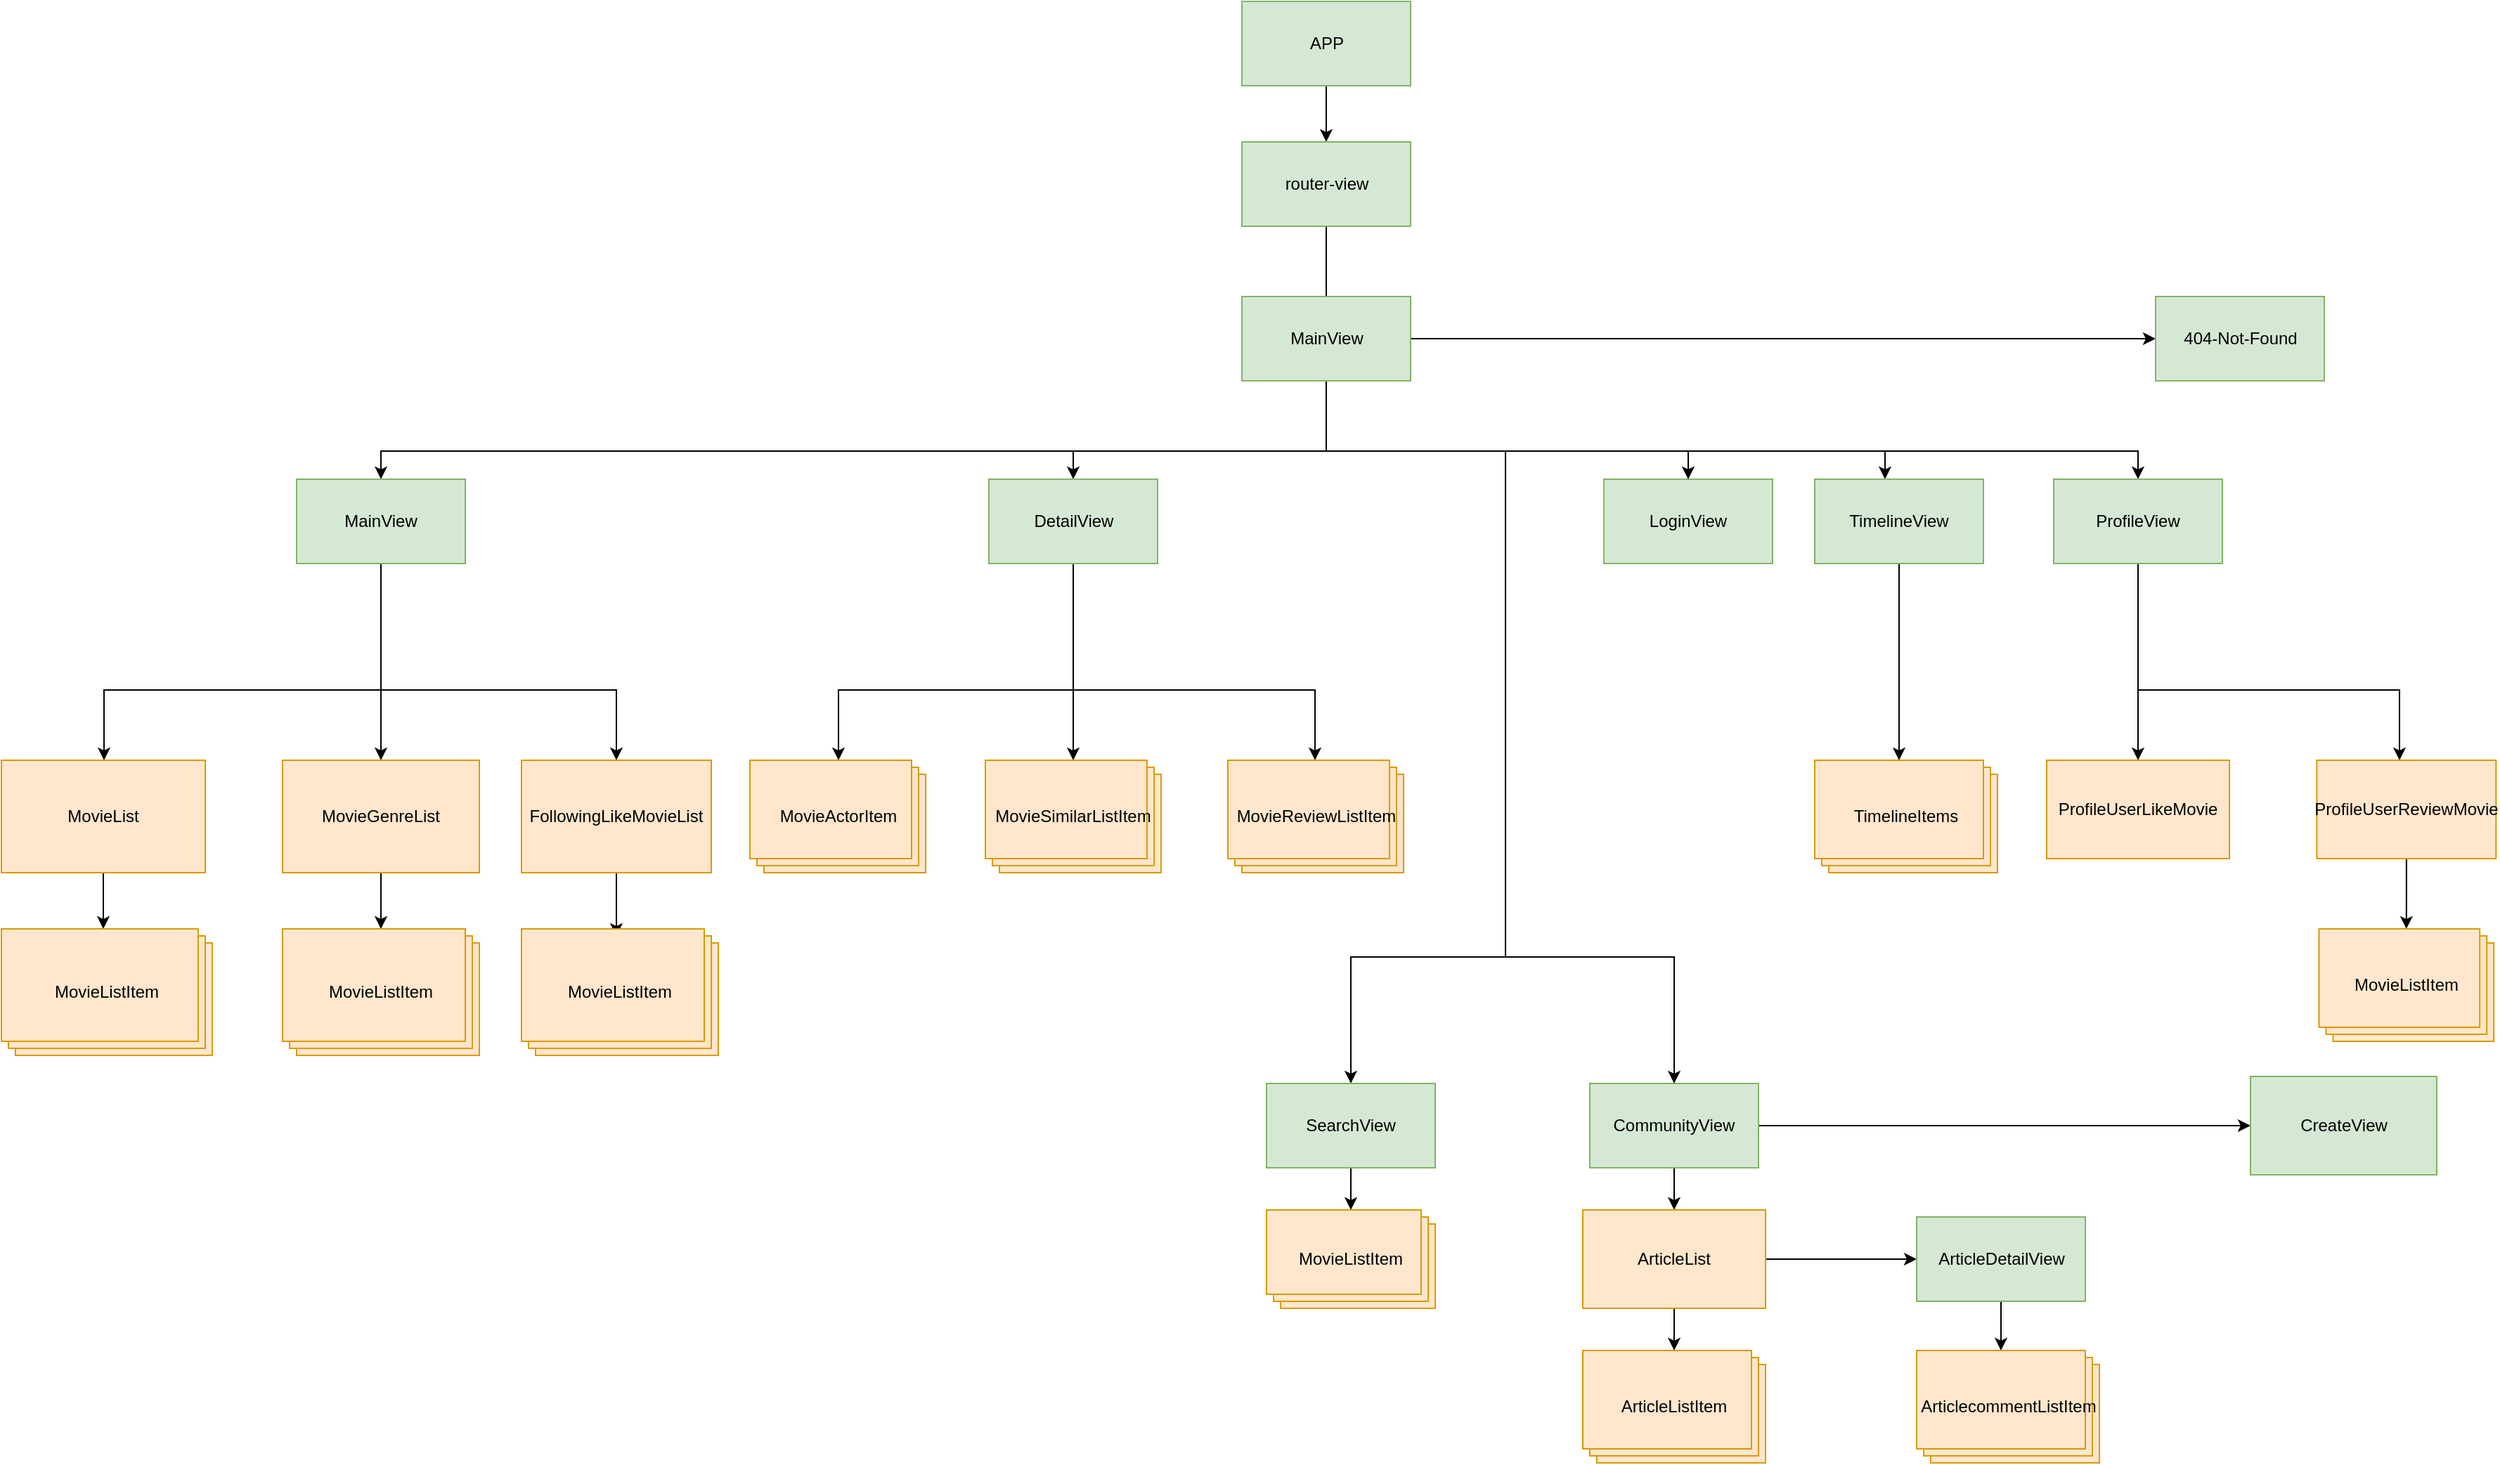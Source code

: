 <mxfile version="20.5.3" type="github">
  <diagram id="prtHgNgQTEPvFCAcTncT" name="Page-1">
    <mxGraphModel dx="2003" dy="1268" grid="1" gridSize="10" guides="1" tooltips="1" connect="1" arrows="1" fold="1" page="1" pageScale="1" pageWidth="980" pageHeight="1390" math="0" shadow="0">
      <root>
        <mxCell id="0" />
        <mxCell id="1" parent="0" />
        <mxCell id="6QzcaGz9S-YZrrsxXRJN-16" style="edgeStyle=orthogonalEdgeStyle;rounded=0;orthogonalLoop=1;jettySize=auto;html=1;exitX=0.5;exitY=1;exitDx=0;exitDy=0;" parent="1" source="6QzcaGz9S-YZrrsxXRJN-7" target="6QzcaGz9S-YZrrsxXRJN-15" edge="1">
          <mxGeometry relative="1" as="geometry" />
        </mxCell>
        <UserObject label="APP" treeRoot="1" id="6QzcaGz9S-YZrrsxXRJN-7">
          <mxCell style="whiteSpace=wrap;html=1;align=center;treeFolding=1;treeMoving=1;newEdgeStyle={&quot;edgeStyle&quot;:&quot;elbowEdgeStyle&quot;,&quot;startArrow&quot;:&quot;none&quot;,&quot;endArrow&quot;:&quot;none&quot;};fillColor=#d5e8d4;strokeColor=#82b366;" parent="1" vertex="1">
            <mxGeometry x="902.5" y="80" width="120" height="60" as="geometry" />
          </mxCell>
        </UserObject>
        <mxCell id="6QzcaGz9S-YZrrsxXRJN-18" style="edgeStyle=orthogonalEdgeStyle;rounded=0;orthogonalLoop=1;jettySize=auto;html=1;" parent="1" source="6QzcaGz9S-YZrrsxXRJN-15" target="6QzcaGz9S-YZrrsxXRJN-17" edge="1">
          <mxGeometry relative="1" as="geometry">
            <Array as="points">
              <mxPoint x="963" y="400" />
              <mxPoint x="290" y="400" />
            </Array>
          </mxGeometry>
        </mxCell>
        <mxCell id="6QzcaGz9S-YZrrsxXRJN-58" style="edgeStyle=orthogonalEdgeStyle;rounded=0;orthogonalLoop=1;jettySize=auto;html=1;" parent="1" source="6QzcaGz9S-YZrrsxXRJN-15" target="6QzcaGz9S-YZrrsxXRJN-57" edge="1">
          <mxGeometry relative="1" as="geometry">
            <Array as="points">
              <mxPoint x="962" y="400" />
              <mxPoint x="1540" y="400" />
            </Array>
          </mxGeometry>
        </mxCell>
        <mxCell id="6QzcaGz9S-YZrrsxXRJN-92" style="edgeStyle=orthogonalEdgeStyle;rounded=0;orthogonalLoop=1;jettySize=auto;html=1;entryX=0;entryY=0.5;entryDx=0;entryDy=0;startArrow=none;" parent="1" source="XX8KxOLf1T6mspPhm48e-7" target="6QzcaGz9S-YZrrsxXRJN-91" edge="1">
          <mxGeometry relative="1" as="geometry">
            <mxPoint x="1612.5" y="420" as="targetPoint" />
            <Array as="points">
              <mxPoint x="1490" y="320" />
              <mxPoint x="1490" y="320" />
            </Array>
          </mxGeometry>
        </mxCell>
        <mxCell id="XX8KxOLf1T6mspPhm48e-5" style="edgeStyle=orthogonalEdgeStyle;rounded=0;orthogonalLoop=1;jettySize=auto;html=1;" edge="1" parent="1" source="6QzcaGz9S-YZrrsxXRJN-15" target="6QzcaGz9S-YZrrsxXRJN-42">
          <mxGeometry relative="1" as="geometry">
            <Array as="points">
              <mxPoint x="962.5" y="400" />
              <mxPoint x="782.5" y="400" />
            </Array>
          </mxGeometry>
        </mxCell>
        <UserObject label="router-view" treeRoot="1" id="6QzcaGz9S-YZrrsxXRJN-15">
          <mxCell style="whiteSpace=wrap;html=1;align=center;treeFolding=1;treeMoving=1;newEdgeStyle={&quot;edgeStyle&quot;:&quot;elbowEdgeStyle&quot;,&quot;startArrow&quot;:&quot;none&quot;,&quot;endArrow&quot;:&quot;none&quot;};fillColor=#d5e8d4;strokeColor=#82b366;" parent="1" vertex="1">
            <mxGeometry x="902.5" y="180" width="120" height="60" as="geometry" />
          </mxCell>
        </UserObject>
        <mxCell id="XX8KxOLf1T6mspPhm48e-24" style="edgeStyle=orthogonalEdgeStyle;rounded=0;orthogonalLoop=1;jettySize=auto;html=1;" edge="1" parent="1" source="6QzcaGz9S-YZrrsxXRJN-17">
          <mxGeometry relative="1" as="geometry">
            <mxPoint x="290" y="620.0" as="targetPoint" />
          </mxGeometry>
        </mxCell>
        <mxCell id="XX8KxOLf1T6mspPhm48e-25" style="edgeStyle=orthogonalEdgeStyle;rounded=0;orthogonalLoop=1;jettySize=auto;html=1;" edge="1" parent="1" source="6QzcaGz9S-YZrrsxXRJN-17" target="6QzcaGz9S-YZrrsxXRJN-23">
          <mxGeometry relative="1" as="geometry">
            <Array as="points">
              <mxPoint x="290" y="570" />
              <mxPoint x="93" y="570" />
            </Array>
          </mxGeometry>
        </mxCell>
        <mxCell id="XX8KxOLf1T6mspPhm48e-26" style="edgeStyle=orthogonalEdgeStyle;rounded=0;orthogonalLoop=1;jettySize=auto;html=1;entryX=0.5;entryY=0;entryDx=0;entryDy=0;" edge="1" parent="1" source="6QzcaGz9S-YZrrsxXRJN-17" target="6QzcaGz9S-YZrrsxXRJN-31">
          <mxGeometry relative="1" as="geometry">
            <Array as="points">
              <mxPoint x="290" y="570" />
              <mxPoint x="458" y="570" />
            </Array>
          </mxGeometry>
        </mxCell>
        <UserObject label="MainView" treeRoot="1" id="6QzcaGz9S-YZrrsxXRJN-17">
          <mxCell style="whiteSpace=wrap;html=1;align=center;treeFolding=1;treeMoving=1;newEdgeStyle={&quot;edgeStyle&quot;:&quot;elbowEdgeStyle&quot;,&quot;startArrow&quot;:&quot;none&quot;,&quot;endArrow&quot;:&quot;none&quot;};fillColor=#d5e8d4;strokeColor=#82b366;" parent="1" vertex="1">
            <mxGeometry x="230" y="420" width="120" height="60" as="geometry" />
          </mxCell>
        </UserObject>
        <mxCell id="XX8KxOLf1T6mspPhm48e-42" style="edgeStyle=orthogonalEdgeStyle;rounded=0;orthogonalLoop=1;jettySize=auto;html=1;" edge="1" parent="1" source="6QzcaGz9S-YZrrsxXRJN-23">
          <mxGeometry relative="1" as="geometry">
            <mxPoint x="92.5" y="740.0" as="targetPoint" />
          </mxGeometry>
        </mxCell>
        <UserObject label="MovieList" treeRoot="1" id="6QzcaGz9S-YZrrsxXRJN-23">
          <mxCell style="whiteSpace=wrap;html=1;align=center;treeFolding=1;treeMoving=1;newEdgeStyle={&quot;edgeStyle&quot;:&quot;elbowEdgeStyle&quot;,&quot;startArrow&quot;:&quot;none&quot;,&quot;endArrow&quot;:&quot;none&quot;};fillColor=#ffe6cc;strokeColor=#d79b00;" parent="1" vertex="1">
            <mxGeometry x="20" y="620" width="145" height="80" as="geometry" />
          </mxCell>
        </UserObject>
        <mxCell id="XX8KxOLf1T6mspPhm48e-32" style="edgeStyle=orthogonalEdgeStyle;rounded=0;orthogonalLoop=1;jettySize=auto;html=1;" edge="1" parent="1" source="6QzcaGz9S-YZrrsxXRJN-25">
          <mxGeometry relative="1" as="geometry">
            <mxPoint x="290" y="740.0" as="targetPoint" />
          </mxGeometry>
        </mxCell>
        <UserObject label="MovieGenreList" treeRoot="1" id="6QzcaGz9S-YZrrsxXRJN-25">
          <mxCell style="whiteSpace=wrap;html=1;align=center;treeFolding=1;treeMoving=1;newEdgeStyle={&quot;edgeStyle&quot;:&quot;elbowEdgeStyle&quot;,&quot;startArrow&quot;:&quot;none&quot;,&quot;endArrow&quot;:&quot;none&quot;};fillColor=#ffe6cc;strokeColor=#d79b00;" parent="1" vertex="1">
            <mxGeometry x="220" y="620" width="140" height="80" as="geometry" />
          </mxCell>
        </UserObject>
        <mxCell id="XX8KxOLf1T6mspPhm48e-38" style="edgeStyle=orthogonalEdgeStyle;rounded=0;orthogonalLoop=1;jettySize=auto;html=1;" edge="1" parent="1" source="6QzcaGz9S-YZrrsxXRJN-31">
          <mxGeometry relative="1" as="geometry">
            <mxPoint x="457.5" y="745.0" as="targetPoint" />
          </mxGeometry>
        </mxCell>
        <UserObject label="FollowingLikeMovieList" treeRoot="1" id="6QzcaGz9S-YZrrsxXRJN-31">
          <mxCell style="whiteSpace=wrap;html=1;align=center;treeFolding=1;treeMoving=1;newEdgeStyle={&quot;edgeStyle&quot;:&quot;elbowEdgeStyle&quot;,&quot;startArrow&quot;:&quot;none&quot;,&quot;endArrow&quot;:&quot;none&quot;};fillColor=#ffe6cc;strokeColor=#d79b00;" parent="1" vertex="1">
            <mxGeometry x="390" y="620" width="135" height="80" as="geometry" />
          </mxCell>
        </UserObject>
        <mxCell id="XX8KxOLf1T6mspPhm48e-2" style="edgeStyle=orthogonalEdgeStyle;rounded=0;orthogonalLoop=1;jettySize=auto;html=1;" edge="1" parent="1" source="6QzcaGz9S-YZrrsxXRJN-42" target="6QzcaGz9S-YZrrsxXRJN-86">
          <mxGeometry relative="1" as="geometry">
            <Array as="points">
              <mxPoint x="782.5" y="570" />
              <mxPoint x="615.5" y="570" />
            </Array>
          </mxGeometry>
        </mxCell>
        <mxCell id="XX8KxOLf1T6mspPhm48e-3" style="edgeStyle=orthogonalEdgeStyle;rounded=0;orthogonalLoop=1;jettySize=auto;html=1;" edge="1" parent="1" source="6QzcaGz9S-YZrrsxXRJN-42" target="6QzcaGz9S-YZrrsxXRJN-87">
          <mxGeometry relative="1" as="geometry" />
        </mxCell>
        <mxCell id="XX8KxOLf1T6mspPhm48e-4" style="edgeStyle=orthogonalEdgeStyle;rounded=0;orthogonalLoop=1;jettySize=auto;html=1;" edge="1" parent="1" source="6QzcaGz9S-YZrrsxXRJN-42" target="XX8KxOLf1T6mspPhm48e-1">
          <mxGeometry relative="1" as="geometry">
            <Array as="points">
              <mxPoint x="782.5" y="570" />
              <mxPoint x="954.5" y="570" />
            </Array>
          </mxGeometry>
        </mxCell>
        <UserObject label="DetailView" treeRoot="1" id="6QzcaGz9S-YZrrsxXRJN-42">
          <mxCell style="whiteSpace=wrap;html=1;align=center;treeFolding=1;treeMoving=1;newEdgeStyle={&quot;edgeStyle&quot;:&quot;elbowEdgeStyle&quot;,&quot;startArrow&quot;:&quot;none&quot;,&quot;endArrow&quot;:&quot;none&quot;};fillColor=#d5e8d4;strokeColor=#82b366;" parent="1" vertex="1">
            <mxGeometry x="722.5" y="420" width="120" height="60" as="geometry" />
          </mxCell>
        </UserObject>
        <mxCell id="XX8KxOLf1T6mspPhm48e-55" style="edgeStyle=orthogonalEdgeStyle;rounded=0;orthogonalLoop=1;jettySize=auto;html=1;entryX=0.5;entryY=0;entryDx=0;entryDy=0;" edge="1" parent="1" source="6QzcaGz9S-YZrrsxXRJN-57" target="6QzcaGz9S-YZrrsxXRJN-61">
          <mxGeometry relative="1" as="geometry" />
        </mxCell>
        <mxCell id="XX8KxOLf1T6mspPhm48e-56" style="edgeStyle=orthogonalEdgeStyle;rounded=0;orthogonalLoop=1;jettySize=auto;html=1;" edge="1" parent="1" source="6QzcaGz9S-YZrrsxXRJN-57" target="6QzcaGz9S-YZrrsxXRJN-65">
          <mxGeometry relative="1" as="geometry">
            <Array as="points">
              <mxPoint x="1540" y="570" />
              <mxPoint x="1726" y="570" />
            </Array>
          </mxGeometry>
        </mxCell>
        <UserObject label="ProfileView" treeRoot="1" id="6QzcaGz9S-YZrrsxXRJN-57">
          <mxCell style="whiteSpace=wrap;html=1;align=center;treeFolding=1;treeMoving=1;newEdgeStyle={&quot;edgeStyle&quot;:&quot;elbowEdgeStyle&quot;,&quot;startArrow&quot;:&quot;none&quot;,&quot;endArrow&quot;:&quot;none&quot;};fillColor=#d5e8d4;strokeColor=#82b366;" parent="1" vertex="1">
            <mxGeometry x="1480" y="420" width="120" height="60" as="geometry" />
          </mxCell>
        </UserObject>
        <UserObject label="ProfileUserLikeMovie" treeRoot="1" id="6QzcaGz9S-YZrrsxXRJN-61">
          <mxCell style="whiteSpace=wrap;html=1;align=center;treeFolding=1;treeMoving=1;newEdgeStyle={&quot;edgeStyle&quot;:&quot;elbowEdgeStyle&quot;,&quot;startArrow&quot;:&quot;none&quot;,&quot;endArrow&quot;:&quot;none&quot;};fillColor=#ffe6cc;strokeColor=#d79b00;" parent="1" vertex="1">
            <mxGeometry x="1475" y="620" width="130" height="70" as="geometry" />
          </mxCell>
        </UserObject>
        <mxCell id="XX8KxOLf1T6mspPhm48e-60" style="edgeStyle=orthogonalEdgeStyle;rounded=0;orthogonalLoop=1;jettySize=auto;html=1;" edge="1" parent="1" source="6QzcaGz9S-YZrrsxXRJN-65" target="6QzcaGz9S-YZrrsxXRJN-113">
          <mxGeometry relative="1" as="geometry" />
        </mxCell>
        <UserObject label="ProfileUserReviewMovie" treeRoot="1" id="6QzcaGz9S-YZrrsxXRJN-65">
          <mxCell style="whiteSpace=wrap;html=1;align=center;treeFolding=1;treeMoving=1;newEdgeStyle={&quot;edgeStyle&quot;:&quot;elbowEdgeStyle&quot;,&quot;startArrow&quot;:&quot;none&quot;,&quot;endArrow&quot;:&quot;none&quot;};fillColor=#ffe6cc;strokeColor=#d79b00;" parent="1" vertex="1">
            <mxGeometry x="1667.18" y="620" width="127.5" height="70" as="geometry" />
          </mxCell>
        </UserObject>
        <UserObject label="LoginView" treeRoot="1" id="6QzcaGz9S-YZrrsxXRJN-67">
          <mxCell style="whiteSpace=wrap;html=1;align=center;treeFolding=1;treeMoving=1;newEdgeStyle={&quot;edgeStyle&quot;:&quot;elbowEdgeStyle&quot;,&quot;startArrow&quot;:&quot;none&quot;,&quot;endArrow&quot;:&quot;none&quot;};fillColor=#d5e8d4;strokeColor=#82b366;" parent="1" vertex="1">
            <mxGeometry x="1160" y="420" width="120" height="60" as="geometry" />
          </mxCell>
        </UserObject>
        <mxCell id="6QzcaGz9S-YZrrsxXRJN-94" style="edgeStyle=orthogonalEdgeStyle;rounded=0;orthogonalLoop=1;jettySize=auto;html=1;" parent="1" source="6QzcaGz9S-YZrrsxXRJN-71" target="6QzcaGz9S-YZrrsxXRJN-93" edge="1">
          <mxGeometry relative="1" as="geometry" />
        </mxCell>
        <mxCell id="XX8KxOLf1T6mspPhm48e-47" style="edgeStyle=orthogonalEdgeStyle;rounded=0;orthogonalLoop=1;jettySize=auto;html=1;entryX=0.5;entryY=0;entryDx=0;entryDy=0;" edge="1" parent="1" source="6QzcaGz9S-YZrrsxXRJN-71" target="6QzcaGz9S-YZrrsxXRJN-75">
          <mxGeometry relative="1" as="geometry">
            <mxPoint x="1240" y="940.0" as="targetPoint" />
            <Array as="points" />
          </mxGeometry>
        </mxCell>
        <UserObject label="CommunityView" treeRoot="1" id="6QzcaGz9S-YZrrsxXRJN-71">
          <mxCell style="whiteSpace=wrap;html=1;align=center;treeFolding=1;treeMoving=1;newEdgeStyle={&quot;edgeStyle&quot;:&quot;elbowEdgeStyle&quot;,&quot;startArrow&quot;:&quot;none&quot;,&quot;endArrow&quot;:&quot;none&quot;};fillColor=#d5e8d4;strokeColor=#82b366;" parent="1" vertex="1">
            <mxGeometry x="1150" y="850" width="120" height="60" as="geometry" />
          </mxCell>
        </UserObject>
        <mxCell id="XX8KxOLf1T6mspPhm48e-49" style="edgeStyle=orthogonalEdgeStyle;rounded=0;orthogonalLoop=1;jettySize=auto;html=1;" edge="1" parent="1" source="6QzcaGz9S-YZrrsxXRJN-75" target="6QzcaGz9S-YZrrsxXRJN-90">
          <mxGeometry relative="1" as="geometry">
            <mxPoint x="1240" y="1040.0" as="targetPoint" />
            <Array as="points" />
          </mxGeometry>
        </mxCell>
        <mxCell id="XX8KxOLf1T6mspPhm48e-51" style="edgeStyle=orthogonalEdgeStyle;rounded=0;orthogonalLoop=1;jettySize=auto;html=1;" edge="1" parent="1" source="6QzcaGz9S-YZrrsxXRJN-75">
          <mxGeometry relative="1" as="geometry">
            <mxPoint x="1382.5" y="975" as="targetPoint" />
          </mxGeometry>
        </mxCell>
        <UserObject label="ArticleList" treeRoot="1" id="6QzcaGz9S-YZrrsxXRJN-75">
          <mxCell style="whiteSpace=wrap;html=1;align=center;treeFolding=1;treeMoving=1;newEdgeStyle={&quot;edgeStyle&quot;:&quot;elbowEdgeStyle&quot;,&quot;startArrow&quot;:&quot;none&quot;,&quot;endArrow&quot;:&quot;none&quot;};fillColor=#ffe6cc;strokeColor=#d79b00;" parent="1" vertex="1">
            <mxGeometry x="1145" y="940" width="130" height="70" as="geometry" />
          </mxCell>
        </UserObject>
        <mxCell id="6QzcaGz9S-YZrrsxXRJN-83" value="MovieListItem" style="verticalLabelPosition=middle;verticalAlign=middle;html=1;shape=mxgraph.basic.layered_rect;dx=10;outlineConnect=0;whiteSpace=wrap;fillStyle=auto;labelPosition=center;align=center;fillColor=#ffe6cc;strokeColor=#d79b00;" parent="1" vertex="1">
          <mxGeometry x="390" y="740" width="140" height="90" as="geometry" />
        </mxCell>
        <mxCell id="6QzcaGz9S-YZrrsxXRJN-84" value="MovieListItem" style="verticalLabelPosition=middle;verticalAlign=middle;html=1;shape=mxgraph.basic.layered_rect;dx=10;outlineConnect=0;whiteSpace=wrap;fillStyle=auto;labelPosition=center;align=center;fillColor=#ffe6cc;strokeColor=#d79b00;" parent="1" vertex="1">
          <mxGeometry x="20" y="740" width="150" height="90" as="geometry" />
        </mxCell>
        <mxCell id="6QzcaGz9S-YZrrsxXRJN-85" value="MovieListItem" style="verticalLabelPosition=middle;verticalAlign=middle;html=1;shape=mxgraph.basic.layered_rect;dx=10;outlineConnect=0;whiteSpace=wrap;fillStyle=auto;labelPosition=center;align=center;fillColor=#ffe6cc;strokeColor=#d79b00;" parent="1" vertex="1">
          <mxGeometry x="220" y="740" width="140" height="90" as="geometry" />
        </mxCell>
        <mxCell id="6QzcaGz9S-YZrrsxXRJN-86" value="MovieActorItem" style="verticalLabelPosition=middle;verticalAlign=middle;html=1;shape=mxgraph.basic.layered_rect;dx=10;outlineConnect=0;whiteSpace=wrap;fillStyle=auto;labelPosition=center;align=center;fillColor=#ffe6cc;strokeColor=#d79b00;" parent="1" vertex="1">
          <mxGeometry x="552.5" y="620" width="125" height="80" as="geometry" />
        </mxCell>
        <mxCell id="6QzcaGz9S-YZrrsxXRJN-87" value="MovieSimilarListItem" style="verticalLabelPosition=middle;verticalAlign=middle;html=1;shape=mxgraph.basic.layered_rect;dx=10;outlineConnect=0;whiteSpace=wrap;fillStyle=auto;labelPosition=center;align=center;fillColor=#ffe6cc;strokeColor=#d79b00;" parent="1" vertex="1">
          <mxGeometry x="720" y="620" width="125" height="80" as="geometry" />
        </mxCell>
        <mxCell id="6QzcaGz9S-YZrrsxXRJN-89" value="TimelineItems" style="verticalLabelPosition=middle;verticalAlign=middle;html=1;shape=mxgraph.basic.layered_rect;dx=10;outlineConnect=0;whiteSpace=wrap;fillStyle=auto;labelPosition=center;align=center;fillColor=#ffe6cc;strokeColor=#d79b00;" parent="1" vertex="1">
          <mxGeometry x="1310" y="620" width="130" height="80" as="geometry" />
        </mxCell>
        <mxCell id="6QzcaGz9S-YZrrsxXRJN-90" value="ArticleListItem" style="verticalLabelPosition=middle;verticalAlign=middle;html=1;shape=mxgraph.basic.layered_rect;dx=10;outlineConnect=0;whiteSpace=wrap;fillStyle=auto;labelPosition=center;align=center;fillColor=#ffe6cc;strokeColor=#d79b00;" parent="1" vertex="1">
          <mxGeometry x="1145" y="1040" width="130" height="80" as="geometry" />
        </mxCell>
        <UserObject label="404-Not-Found" treeRoot="1" id="6QzcaGz9S-YZrrsxXRJN-91">
          <mxCell style="whiteSpace=wrap;html=1;align=center;treeFolding=1;treeMoving=1;newEdgeStyle={&quot;edgeStyle&quot;:&quot;elbowEdgeStyle&quot;,&quot;startArrow&quot;:&quot;none&quot;,&quot;endArrow&quot;:&quot;none&quot;};fillColor=#d5e8d4;strokeColor=#82b366;fillStyle=auto;" parent="1" vertex="1">
            <mxGeometry x="1552.5" y="290" width="120" height="60" as="geometry" />
          </mxCell>
        </UserObject>
        <UserObject label="CreateView" treeRoot="1" id="6QzcaGz9S-YZrrsxXRJN-93">
          <mxCell style="whiteSpace=wrap;html=1;align=center;treeFolding=1;treeMoving=1;newEdgeStyle={&quot;edgeStyle&quot;:&quot;elbowEdgeStyle&quot;,&quot;startArrow&quot;:&quot;none&quot;,&quot;endArrow&quot;:&quot;none&quot;};fillColor=#d5e8d4;strokeColor=#82b366;fillStyle=auto;" parent="1" vertex="1">
            <mxGeometry x="1620" y="845" width="132.5" height="70" as="geometry" />
          </mxCell>
        </UserObject>
        <mxCell id="6QzcaGz9S-YZrrsxXRJN-113" value="MovieListItem" style="verticalLabelPosition=middle;verticalAlign=middle;html=1;shape=mxgraph.basic.layered_rect;dx=10;outlineConnect=0;whiteSpace=wrap;fillStyle=auto;labelPosition=center;align=center;fillColor=#ffe6cc;strokeColor=#d79b00;" parent="1" vertex="1">
          <mxGeometry x="1668.74" y="740" width="124.37" height="80" as="geometry" />
        </mxCell>
        <mxCell id="XX8KxOLf1T6mspPhm48e-1" value="MovieReviewListItem" style="verticalLabelPosition=middle;verticalAlign=middle;html=1;shape=mxgraph.basic.layered_rect;dx=10;outlineConnect=0;whiteSpace=wrap;fillStyle=auto;labelPosition=center;align=center;fillColor=#ffe6cc;strokeColor=#d79b00;" vertex="1" parent="1">
          <mxGeometry x="892.5" y="620" width="125" height="80" as="geometry" />
        </mxCell>
        <mxCell id="XX8KxOLf1T6mspPhm48e-15" style="edgeStyle=orthogonalEdgeStyle;rounded=0;orthogonalLoop=1;jettySize=auto;html=1;" edge="1" parent="1" source="XX8KxOLf1T6mspPhm48e-7" target="XX8KxOLf1T6mspPhm48e-9">
          <mxGeometry relative="1" as="geometry">
            <Array as="points">
              <mxPoint x="963" y="400" />
              <mxPoint x="1090" y="400" />
              <mxPoint x="1090" y="760" />
              <mxPoint x="980" y="760" />
            </Array>
          </mxGeometry>
        </mxCell>
        <mxCell id="XX8KxOLf1T6mspPhm48e-19" style="edgeStyle=orthogonalEdgeStyle;rounded=0;orthogonalLoop=1;jettySize=auto;html=1;entryX=0.5;entryY=0;entryDx=0;entryDy=0;" edge="1" parent="1" source="XX8KxOLf1T6mspPhm48e-7" target="6QzcaGz9S-YZrrsxXRJN-71">
          <mxGeometry relative="1" as="geometry">
            <Array as="points">
              <mxPoint x="963" y="400" />
              <mxPoint x="1090" y="400" />
              <mxPoint x="1090" y="760" />
              <mxPoint x="1210" y="760" />
              <mxPoint x="1210" y="850" />
            </Array>
          </mxGeometry>
        </mxCell>
        <mxCell id="XX8KxOLf1T6mspPhm48e-20" style="edgeStyle=orthogonalEdgeStyle;rounded=0;orthogonalLoop=1;jettySize=auto;html=1;entryX=0.5;entryY=0;entryDx=0;entryDy=0;" edge="1" parent="1" source="XX8KxOLf1T6mspPhm48e-7" target="6QzcaGz9S-YZrrsxXRJN-67">
          <mxGeometry relative="1" as="geometry">
            <Array as="points">
              <mxPoint x="963" y="400" />
              <mxPoint x="1220" y="400" />
            </Array>
          </mxGeometry>
        </mxCell>
        <mxCell id="XX8KxOLf1T6mspPhm48e-62" style="edgeStyle=orthogonalEdgeStyle;rounded=0;orthogonalLoop=1;jettySize=auto;html=1;" edge="1" parent="1" source="XX8KxOLf1T6mspPhm48e-7" target="XX8KxOLf1T6mspPhm48e-61">
          <mxGeometry relative="1" as="geometry">
            <Array as="points">
              <mxPoint x="963" y="400" />
              <mxPoint x="1360" y="400" />
            </Array>
          </mxGeometry>
        </mxCell>
        <UserObject label="MainView" treeRoot="1" id="XX8KxOLf1T6mspPhm48e-7">
          <mxCell style="whiteSpace=wrap;html=1;align=center;treeFolding=1;treeMoving=1;newEdgeStyle={&quot;edgeStyle&quot;:&quot;elbowEdgeStyle&quot;,&quot;startArrow&quot;:&quot;none&quot;,&quot;endArrow&quot;:&quot;none&quot;};fillColor=#d5e8d4;strokeColor=#82b366;" vertex="1" parent="1">
            <mxGeometry x="902.5" y="290" width="120" height="60" as="geometry" />
          </mxCell>
        </UserObject>
        <mxCell id="XX8KxOLf1T6mspPhm48e-45" style="edgeStyle=orthogonalEdgeStyle;rounded=0;orthogonalLoop=1;jettySize=auto;html=1;" edge="1" parent="1" source="XX8KxOLf1T6mspPhm48e-9">
          <mxGeometry relative="1" as="geometry">
            <mxPoint x="980" y="940.0" as="targetPoint" />
          </mxGeometry>
        </mxCell>
        <UserObject label="SearchView" treeRoot="1" id="XX8KxOLf1T6mspPhm48e-9">
          <mxCell style="whiteSpace=wrap;html=1;align=center;treeFolding=1;treeMoving=1;newEdgeStyle={&quot;edgeStyle&quot;:&quot;elbowEdgeStyle&quot;,&quot;startArrow&quot;:&quot;none&quot;,&quot;endArrow&quot;:&quot;none&quot;};fillColor=#d5e8d4;strokeColor=#82b366;" vertex="1" parent="1">
            <mxGeometry x="920" y="850" width="120" height="60" as="geometry" />
          </mxCell>
        </UserObject>
        <mxCell id="XX8KxOLf1T6mspPhm48e-43" value="MovieListItem" style="verticalLabelPosition=middle;verticalAlign=middle;html=1;shape=mxgraph.basic.layered_rect;dx=10;outlineConnect=0;whiteSpace=wrap;fillStyle=auto;labelPosition=center;align=center;fillColor=#ffe6cc;strokeColor=#d79b00;" vertex="1" parent="1">
          <mxGeometry x="920" y="940" width="120" height="70" as="geometry" />
        </mxCell>
        <mxCell id="XX8KxOLf1T6mspPhm48e-54" style="edgeStyle=orthogonalEdgeStyle;rounded=0;orthogonalLoop=1;jettySize=auto;html=1;entryX=0;entryY=0;entryDx=60;entryDy=0;entryPerimeter=0;" edge="1" parent="1" source="XX8KxOLf1T6mspPhm48e-52" target="XX8KxOLf1T6mspPhm48e-53">
          <mxGeometry relative="1" as="geometry" />
        </mxCell>
        <UserObject label="ArticleDetailView" treeRoot="1" id="XX8KxOLf1T6mspPhm48e-52">
          <mxCell style="whiteSpace=wrap;html=1;align=center;treeFolding=1;treeMoving=1;newEdgeStyle={&quot;edgeStyle&quot;:&quot;elbowEdgeStyle&quot;,&quot;startArrow&quot;:&quot;none&quot;,&quot;endArrow&quot;:&quot;none&quot;};fillColor=#d5e8d4;strokeColor=#82b366;" vertex="1" parent="1">
            <mxGeometry x="1382.5" y="945" width="120" height="60" as="geometry" />
          </mxCell>
        </UserObject>
        <mxCell id="XX8KxOLf1T6mspPhm48e-53" value="ArticlecommentListItem" style="verticalLabelPosition=middle;verticalAlign=middle;html=1;shape=mxgraph.basic.layered_rect;dx=10;outlineConnect=0;whiteSpace=wrap;fillStyle=auto;labelPosition=center;align=center;fillColor=#ffe6cc;strokeColor=#d79b00;" vertex="1" parent="1">
          <mxGeometry x="1382.5" y="1040" width="130" height="80" as="geometry" />
        </mxCell>
        <mxCell id="XX8KxOLf1T6mspPhm48e-64" style="edgeStyle=orthogonalEdgeStyle;rounded=0;orthogonalLoop=1;jettySize=auto;html=1;" edge="1" parent="1" source="XX8KxOLf1T6mspPhm48e-61">
          <mxGeometry relative="1" as="geometry">
            <mxPoint x="1370.0" y="620" as="targetPoint" />
          </mxGeometry>
        </mxCell>
        <UserObject label="TimelineView" treeRoot="1" id="XX8KxOLf1T6mspPhm48e-61">
          <mxCell style="whiteSpace=wrap;html=1;align=center;treeFolding=1;treeMoving=1;newEdgeStyle={&quot;edgeStyle&quot;:&quot;elbowEdgeStyle&quot;,&quot;startArrow&quot;:&quot;none&quot;,&quot;endArrow&quot;:&quot;none&quot;};fillColor=#d5e8d4;strokeColor=#82b366;" vertex="1" parent="1">
            <mxGeometry x="1310" y="420" width="120" height="60" as="geometry" />
          </mxCell>
        </UserObject>
      </root>
    </mxGraphModel>
  </diagram>
</mxfile>
